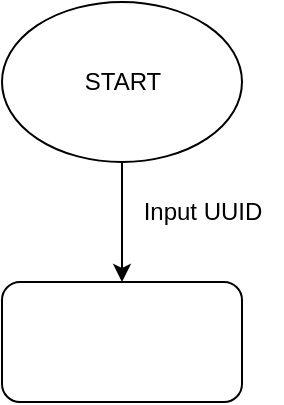 <mxfile version="20.5.1" type="github">
  <diagram id="C5RBs43oDa-KdzZeNtuy" name="Page-1">
    <mxGraphModel dx="1038" dy="487" grid="1" gridSize="10" guides="1" tooltips="1" connect="1" arrows="1" fold="1" page="1" pageScale="1" pageWidth="827" pageHeight="1169" math="0" shadow="0">
      <root>
        <mxCell id="WIyWlLk6GJQsqaUBKTNV-0" />
        <mxCell id="WIyWlLk6GJQsqaUBKTNV-1" parent="WIyWlLk6GJQsqaUBKTNV-0" />
        <mxCell id="SVivPSCC-FPUTXrvpB8i-3" value="START" style="text;html=1;resizable=0;autosize=1;align=center;verticalAlign=middle;points=[];fillColor=none;strokeColor=none;rounded=0;" vertex="1" parent="WIyWlLk6GJQsqaUBKTNV-1">
          <mxGeometry x="260" y="65" width="60" height="30" as="geometry" />
        </mxCell>
        <mxCell id="SVivPSCC-FPUTXrvpB8i-4" value="" style="endArrow=classic;html=1;rounded=0;startArrow=none;" edge="1" parent="WIyWlLk6GJQsqaUBKTNV-1" source="SVivPSCC-FPUTXrvpB8i-2">
          <mxGeometry width="50" height="50" relative="1" as="geometry">
            <mxPoint x="289.5" y="120" as="sourcePoint" />
            <mxPoint x="280" y="180" as="targetPoint" />
          </mxGeometry>
        </mxCell>
        <mxCell id="SVivPSCC-FPUTXrvpB8i-2" value="" style="ellipse;whiteSpace=wrap;html=1;" vertex="1" parent="WIyWlLk6GJQsqaUBKTNV-1">
          <mxGeometry x="220" y="40" width="120" height="80" as="geometry" />
        </mxCell>
        <mxCell id="SVivPSCC-FPUTXrvpB8i-5" value="" style="endArrow=none;html=1;rounded=0;" edge="1" parent="WIyWlLk6GJQsqaUBKTNV-1" target="SVivPSCC-FPUTXrvpB8i-2">
          <mxGeometry width="50" height="50" relative="1" as="geometry">
            <mxPoint x="289.5" y="120" as="sourcePoint" />
            <mxPoint x="289.5" y="210" as="targetPoint" />
          </mxGeometry>
        </mxCell>
        <mxCell id="SVivPSCC-FPUTXrvpB8i-6" value="&lt;div&gt;START&lt;/div&gt;" style="text;html=1;resizable=0;autosize=1;align=center;verticalAlign=middle;points=[];fillColor=none;strokeColor=none;rounded=0;" vertex="1" parent="WIyWlLk6GJQsqaUBKTNV-1">
          <mxGeometry x="250" y="65" width="60" height="30" as="geometry" />
        </mxCell>
        <mxCell id="SVivPSCC-FPUTXrvpB8i-7" value="Input UUID" style="text;html=1;resizable=0;autosize=1;align=center;verticalAlign=middle;points=[];fillColor=none;strokeColor=none;rounded=0;" vertex="1" parent="WIyWlLk6GJQsqaUBKTNV-1">
          <mxGeometry x="280" y="130" width="80" height="30" as="geometry" />
        </mxCell>
        <mxCell id="SVivPSCC-FPUTXrvpB8i-8" value="" style="rounded=1;whiteSpace=wrap;html=1;" vertex="1" parent="WIyWlLk6GJQsqaUBKTNV-1">
          <mxGeometry x="220" y="180" width="120" height="60" as="geometry" />
        </mxCell>
      </root>
    </mxGraphModel>
  </diagram>
</mxfile>
